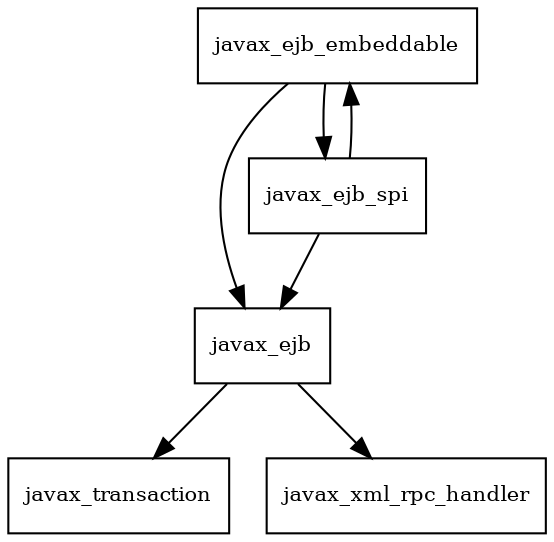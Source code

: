digraph jboss_ejb_api_3_1_spec_1_0_2_Final_redhat_2_package_dependencies {
  node [shape = box, fontsize=10.0];
  javax_ejb -> javax_transaction;
  javax_ejb -> javax_xml_rpc_handler;
  javax_ejb_embeddable -> javax_ejb;
  javax_ejb_embeddable -> javax_ejb_spi;
  javax_ejb_spi -> javax_ejb;
  javax_ejb_spi -> javax_ejb_embeddable;
}

